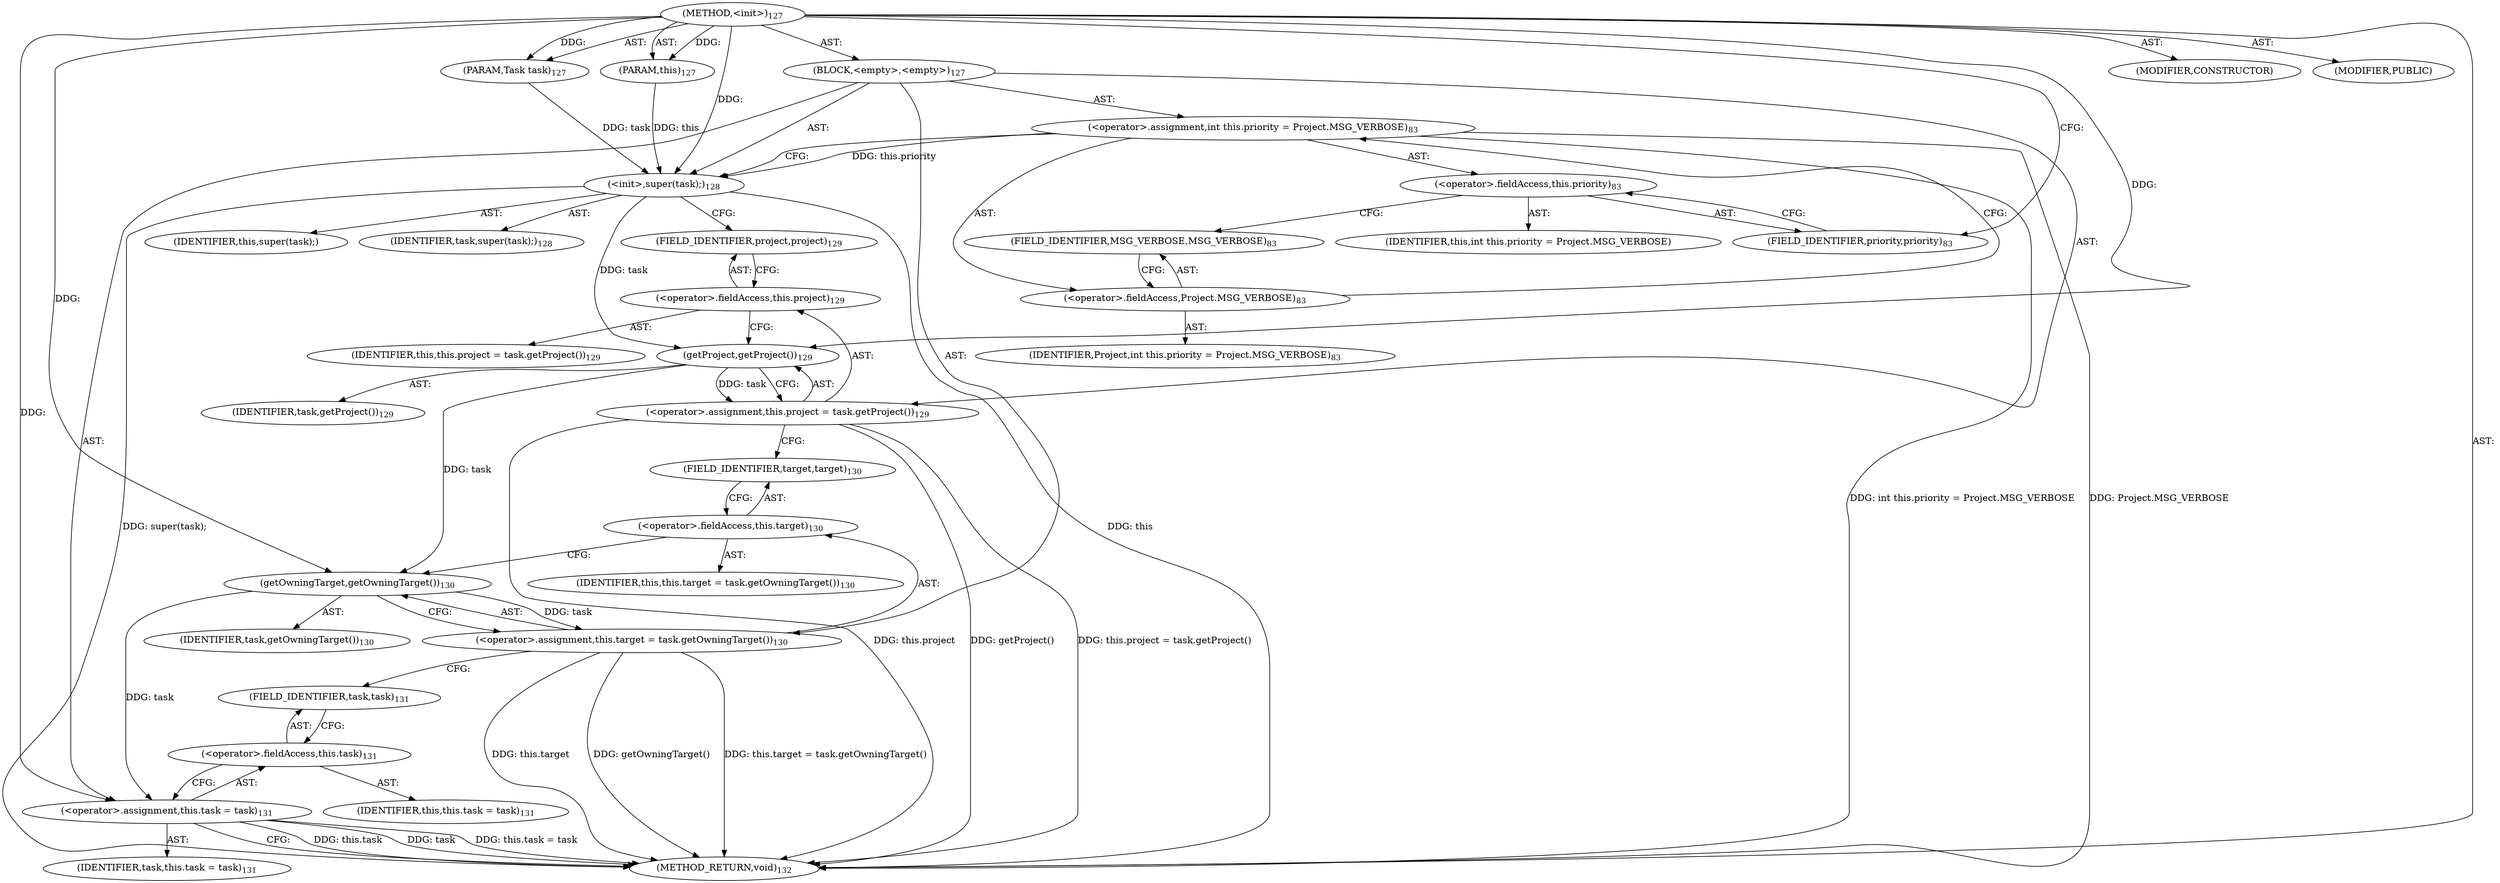 digraph "&lt;init&gt;" {  
"111669149698" [label = <(METHOD,&lt;init&gt;)<SUB>127</SUB>> ]
"115964116996" [label = <(PARAM,this)<SUB>127</SUB>> ]
"115964116999" [label = <(PARAM,Task task)<SUB>127</SUB>> ]
"25769803778" [label = <(BLOCK,&lt;empty&gt;,&lt;empty&gt;)<SUB>127</SUB>> ]
"30064771094" [label = <(&lt;operator&gt;.assignment,int this.priority = Project.MSG_VERBOSE)<SUB>83</SUB>> ]
"30064771095" [label = <(&lt;operator&gt;.fieldAccess,this.priority)<SUB>83</SUB>> ]
"68719476761" [label = <(IDENTIFIER,this,int this.priority = Project.MSG_VERBOSE)> ]
"55834574858" [label = <(FIELD_IDENTIFIER,priority,priority)<SUB>83</SUB>> ]
"30064771096" [label = <(&lt;operator&gt;.fieldAccess,Project.MSG_VERBOSE)<SUB>83</SUB>> ]
"68719476762" [label = <(IDENTIFIER,Project,int this.priority = Project.MSG_VERBOSE)<SUB>83</SUB>> ]
"55834574859" [label = <(FIELD_IDENTIFIER,MSG_VERBOSE,MSG_VERBOSE)<SUB>83</SUB>> ]
"30064771074" [label = <(&lt;init&gt;,super(task);)<SUB>128</SUB>> ]
"68719476747" [label = <(IDENTIFIER,this,super(task);)> ]
"68719476753" [label = <(IDENTIFIER,task,super(task);)<SUB>128</SUB>> ]
"30064771097" [label = <(&lt;operator&gt;.assignment,this.project = task.getProject())<SUB>129</SUB>> ]
"30064771098" [label = <(&lt;operator&gt;.fieldAccess,this.project)<SUB>129</SUB>> ]
"68719476748" [label = <(IDENTIFIER,this,this.project = task.getProject())<SUB>129</SUB>> ]
"55834574860" [label = <(FIELD_IDENTIFIER,project,project)<SUB>129</SUB>> ]
"30064771099" [label = <(getProject,getProject())<SUB>129</SUB>> ]
"68719476763" [label = <(IDENTIFIER,task,getProject())<SUB>129</SUB>> ]
"30064771100" [label = <(&lt;operator&gt;.assignment,this.target = task.getOwningTarget())<SUB>130</SUB>> ]
"30064771101" [label = <(&lt;operator&gt;.fieldAccess,this.target)<SUB>130</SUB>> ]
"68719476749" [label = <(IDENTIFIER,this,this.target = task.getOwningTarget())<SUB>130</SUB>> ]
"55834574861" [label = <(FIELD_IDENTIFIER,target,target)<SUB>130</SUB>> ]
"30064771102" [label = <(getOwningTarget,getOwningTarget())<SUB>130</SUB>> ]
"68719476764" [label = <(IDENTIFIER,task,getOwningTarget())<SUB>130</SUB>> ]
"30064771103" [label = <(&lt;operator&gt;.assignment,this.task = task)<SUB>131</SUB>> ]
"30064771104" [label = <(&lt;operator&gt;.fieldAccess,this.task)<SUB>131</SUB>> ]
"68719476750" [label = <(IDENTIFIER,this,this.task = task)<SUB>131</SUB>> ]
"55834574862" [label = <(FIELD_IDENTIFIER,task,task)<SUB>131</SUB>> ]
"68719476765" [label = <(IDENTIFIER,task,this.task = task)<SUB>131</SUB>> ]
"133143986186" [label = <(MODIFIER,CONSTRUCTOR)> ]
"133143986187" [label = <(MODIFIER,PUBLIC)> ]
"128849018882" [label = <(METHOD_RETURN,void)<SUB>132</SUB>> ]
  "111669149698" -> "115964116996"  [ label = "AST: "] 
  "111669149698" -> "115964116999"  [ label = "AST: "] 
  "111669149698" -> "25769803778"  [ label = "AST: "] 
  "111669149698" -> "133143986186"  [ label = "AST: "] 
  "111669149698" -> "133143986187"  [ label = "AST: "] 
  "111669149698" -> "128849018882"  [ label = "AST: "] 
  "25769803778" -> "30064771094"  [ label = "AST: "] 
  "25769803778" -> "30064771074"  [ label = "AST: "] 
  "25769803778" -> "30064771097"  [ label = "AST: "] 
  "25769803778" -> "30064771100"  [ label = "AST: "] 
  "25769803778" -> "30064771103"  [ label = "AST: "] 
  "30064771094" -> "30064771095"  [ label = "AST: "] 
  "30064771094" -> "30064771096"  [ label = "AST: "] 
  "30064771095" -> "68719476761"  [ label = "AST: "] 
  "30064771095" -> "55834574858"  [ label = "AST: "] 
  "30064771096" -> "68719476762"  [ label = "AST: "] 
  "30064771096" -> "55834574859"  [ label = "AST: "] 
  "30064771074" -> "68719476747"  [ label = "AST: "] 
  "30064771074" -> "68719476753"  [ label = "AST: "] 
  "30064771097" -> "30064771098"  [ label = "AST: "] 
  "30064771097" -> "30064771099"  [ label = "AST: "] 
  "30064771098" -> "68719476748"  [ label = "AST: "] 
  "30064771098" -> "55834574860"  [ label = "AST: "] 
  "30064771099" -> "68719476763"  [ label = "AST: "] 
  "30064771100" -> "30064771101"  [ label = "AST: "] 
  "30064771100" -> "30064771102"  [ label = "AST: "] 
  "30064771101" -> "68719476749"  [ label = "AST: "] 
  "30064771101" -> "55834574861"  [ label = "AST: "] 
  "30064771102" -> "68719476764"  [ label = "AST: "] 
  "30064771103" -> "30064771104"  [ label = "AST: "] 
  "30064771103" -> "68719476765"  [ label = "AST: "] 
  "30064771104" -> "68719476750"  [ label = "AST: "] 
  "30064771104" -> "55834574862"  [ label = "AST: "] 
  "30064771094" -> "30064771074"  [ label = "CFG: "] 
  "30064771074" -> "55834574860"  [ label = "CFG: "] 
  "30064771097" -> "55834574861"  [ label = "CFG: "] 
  "30064771100" -> "55834574862"  [ label = "CFG: "] 
  "30064771103" -> "128849018882"  [ label = "CFG: "] 
  "30064771095" -> "55834574859"  [ label = "CFG: "] 
  "30064771096" -> "30064771094"  [ label = "CFG: "] 
  "30064771098" -> "30064771099"  [ label = "CFG: "] 
  "30064771099" -> "30064771097"  [ label = "CFG: "] 
  "30064771101" -> "30064771102"  [ label = "CFG: "] 
  "30064771102" -> "30064771100"  [ label = "CFG: "] 
  "30064771104" -> "30064771103"  [ label = "CFG: "] 
  "55834574858" -> "30064771095"  [ label = "CFG: "] 
  "55834574859" -> "30064771096"  [ label = "CFG: "] 
  "55834574860" -> "30064771098"  [ label = "CFG: "] 
  "55834574861" -> "30064771101"  [ label = "CFG: "] 
  "55834574862" -> "30064771104"  [ label = "CFG: "] 
  "111669149698" -> "55834574858"  [ label = "CFG: "] 
  "30064771094" -> "128849018882"  [ label = "DDG: Project.MSG_VERBOSE"] 
  "30064771094" -> "128849018882"  [ label = "DDG: int this.priority = Project.MSG_VERBOSE"] 
  "30064771074" -> "128849018882"  [ label = "DDG: this"] 
  "30064771074" -> "128849018882"  [ label = "DDG: super(task);"] 
  "30064771097" -> "128849018882"  [ label = "DDG: this.project"] 
  "30064771097" -> "128849018882"  [ label = "DDG: getProject()"] 
  "30064771097" -> "128849018882"  [ label = "DDG: this.project = task.getProject()"] 
  "30064771100" -> "128849018882"  [ label = "DDG: this.target"] 
  "30064771100" -> "128849018882"  [ label = "DDG: getOwningTarget()"] 
  "30064771100" -> "128849018882"  [ label = "DDG: this.target = task.getOwningTarget()"] 
  "30064771103" -> "128849018882"  [ label = "DDG: this.task"] 
  "30064771103" -> "128849018882"  [ label = "DDG: task"] 
  "30064771103" -> "128849018882"  [ label = "DDG: this.task = task"] 
  "111669149698" -> "115964116996"  [ label = "DDG: "] 
  "111669149698" -> "115964116999"  [ label = "DDG: "] 
  "30064771099" -> "30064771097"  [ label = "DDG: task"] 
  "30064771102" -> "30064771100"  [ label = "DDG: task"] 
  "30064771102" -> "30064771103"  [ label = "DDG: task"] 
  "111669149698" -> "30064771103"  [ label = "DDG: "] 
  "115964116996" -> "30064771074"  [ label = "DDG: this"] 
  "30064771094" -> "30064771074"  [ label = "DDG: this.priority"] 
  "111669149698" -> "30064771074"  [ label = "DDG: "] 
  "115964116999" -> "30064771074"  [ label = "DDG: task"] 
  "30064771074" -> "30064771099"  [ label = "DDG: task"] 
  "111669149698" -> "30064771099"  [ label = "DDG: "] 
  "30064771099" -> "30064771102"  [ label = "DDG: task"] 
  "111669149698" -> "30064771102"  [ label = "DDG: "] 
}
